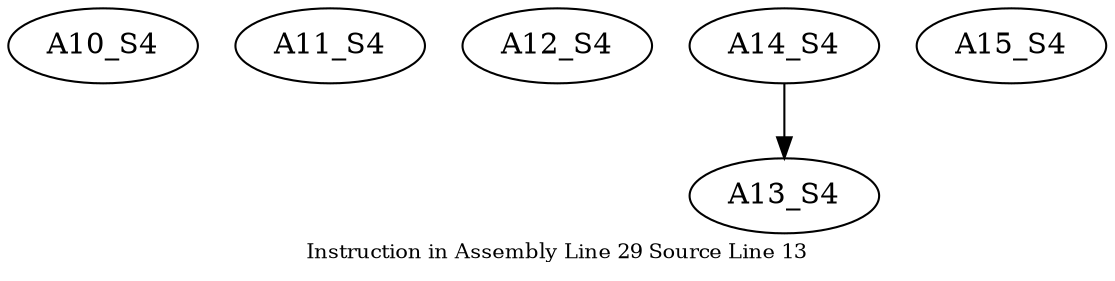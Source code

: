 digraph{
	node [ ]
	edge [ ]
	A10_S4 [ ]
	A11_S4 [ ]
	A12_S4 [ ]
	A13_S4 [ ]
	A14_S4 [ ]
	A15_S4 [ ]
	A14_S4 -> A13_S4 [ ]
	label = "Instruction in Assembly Line 29 Source Line 13"
	fontsize = "10"
}